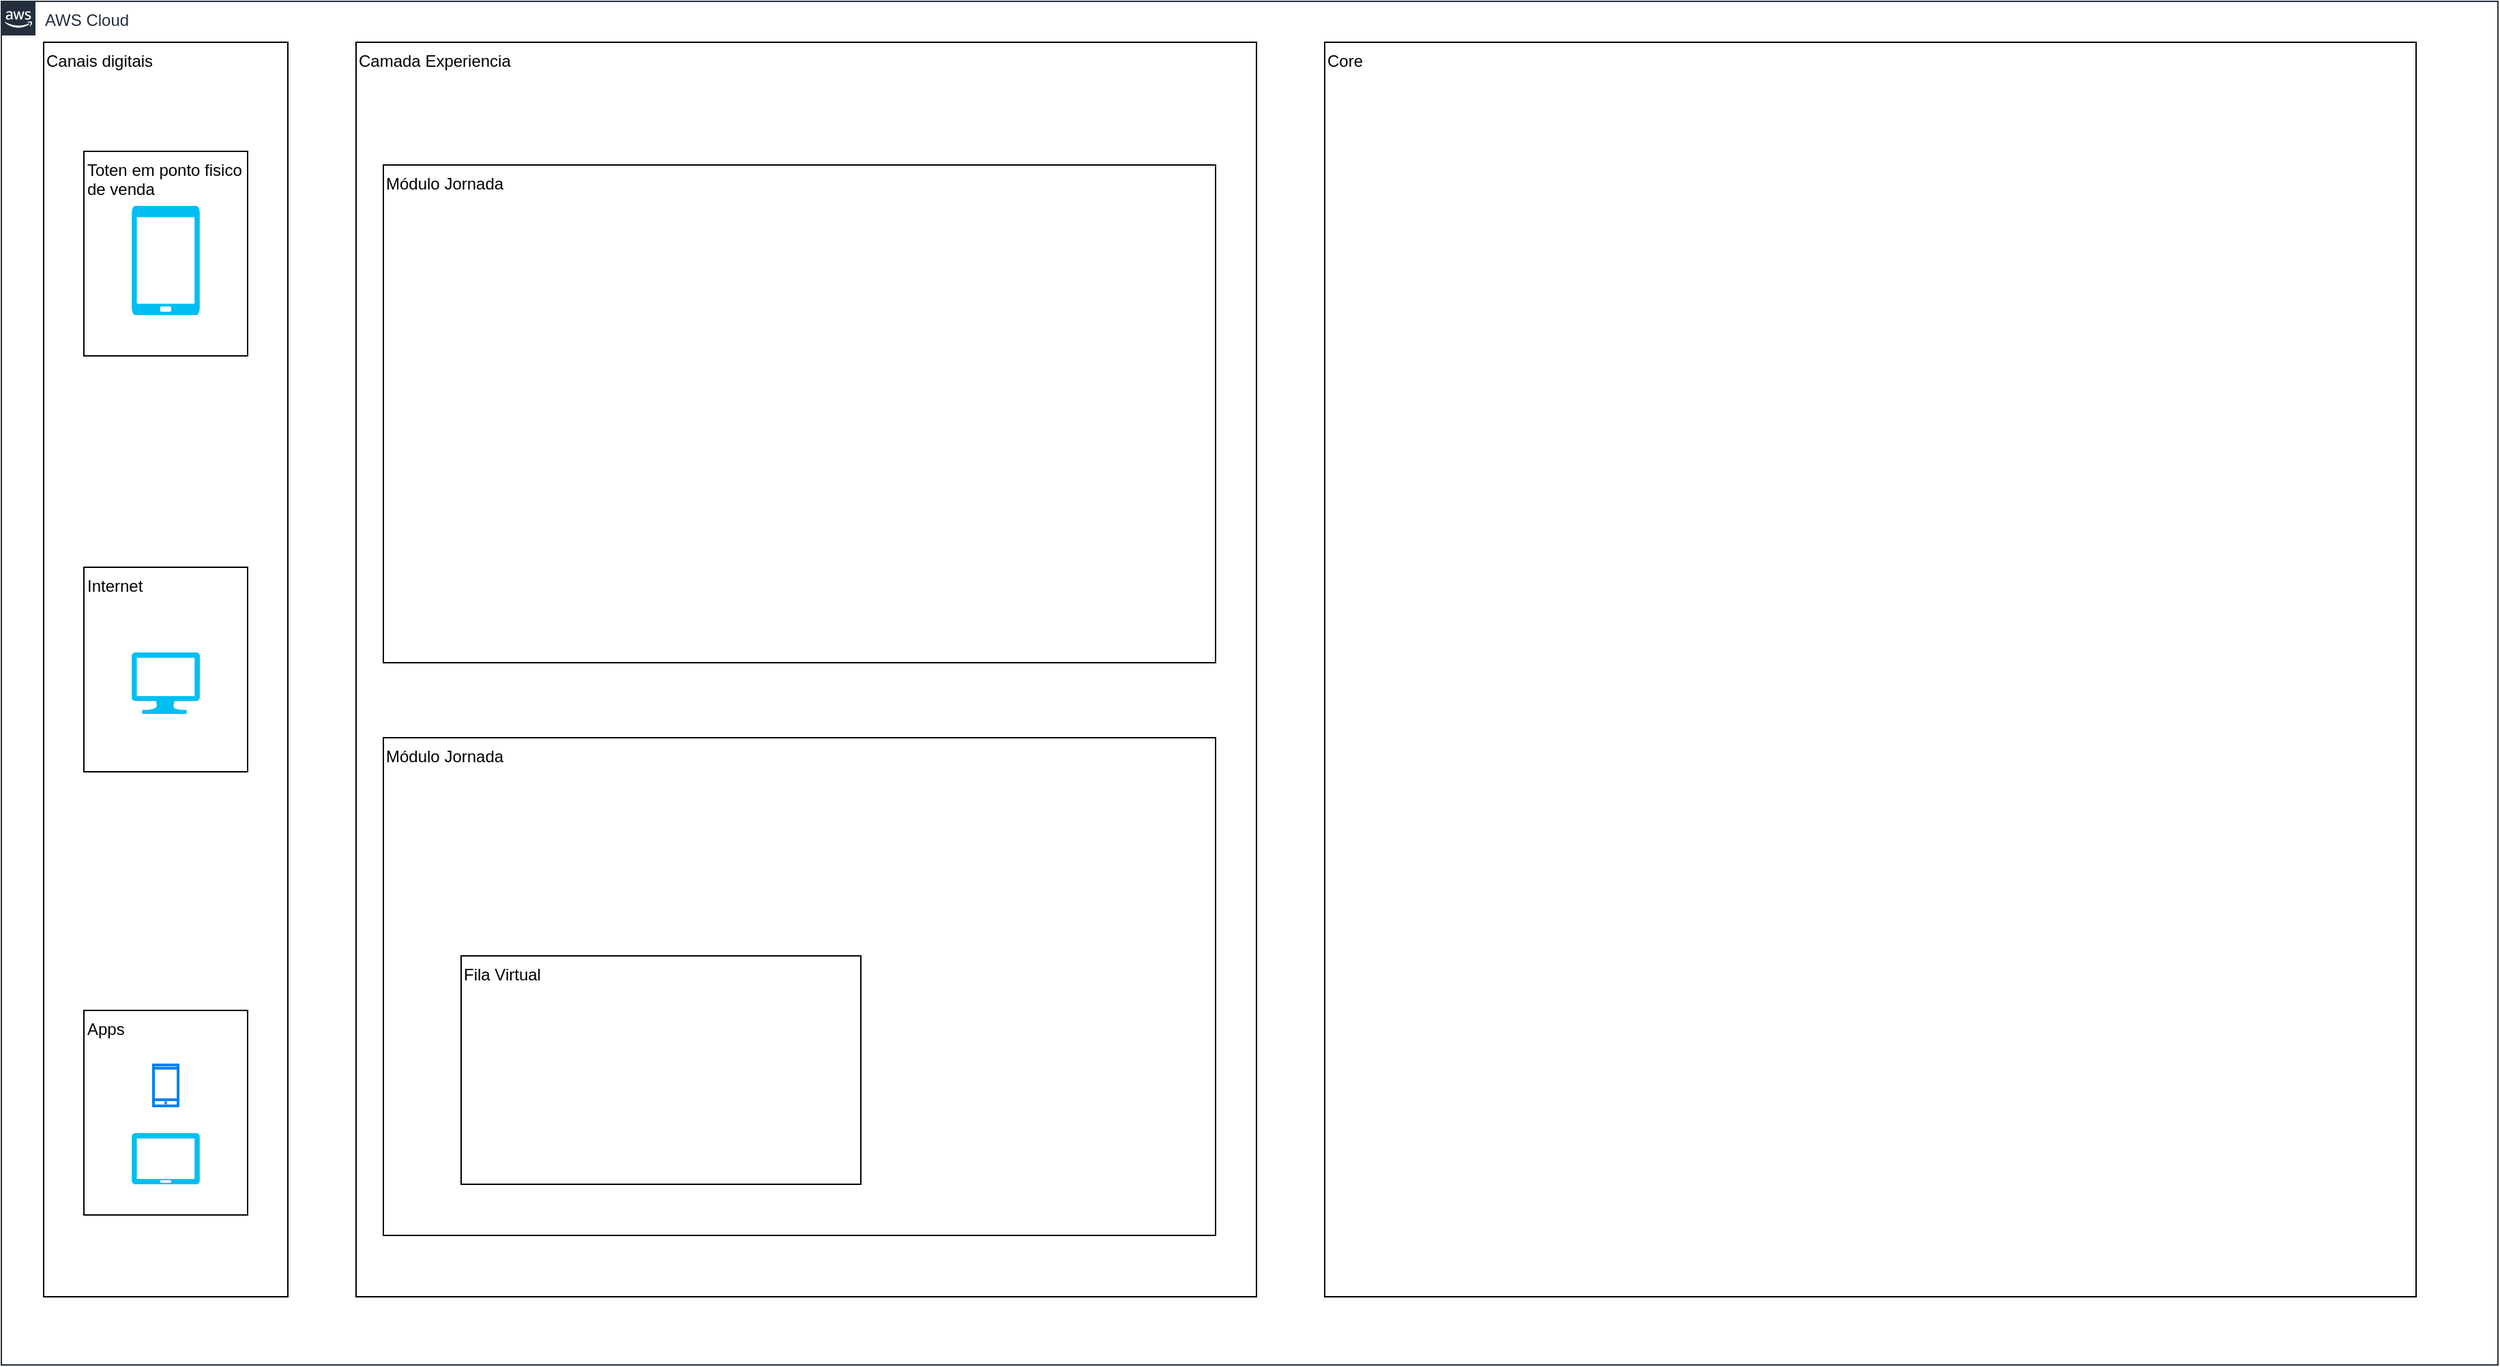 <mxfile version="27.1.5">
  <diagram name="Página-1" id="yK-fyhg9txjnkvZaFi05">
    <mxGraphModel dx="2037" dy="2230" grid="1" gridSize="10" guides="1" tooltips="1" connect="1" arrows="1" fold="1" page="1" pageScale="1" pageWidth="827" pageHeight="1169" math="0" shadow="0">
      <root>
        <mxCell id="0" />
        <mxCell id="1" parent="0" />
        <mxCell id="PF3PdxFtY2Zi-VgMt9Vq-1" value="AWS Cloud" style="points=[[0,0],[0.25,0],[0.5,0],[0.75,0],[1,0],[1,0.25],[1,0.5],[1,0.75],[1,1],[0.75,1],[0.5,1],[0.25,1],[0,1],[0,0.75],[0,0.5],[0,0.25]];outlineConnect=0;gradientColor=none;html=1;whiteSpace=wrap;fontSize=12;fontStyle=0;container=1;pointerEvents=0;collapsible=0;recursiveResize=0;shape=mxgraph.aws4.group;grIcon=mxgraph.aws4.group_aws_cloud_alt;strokeColor=#232F3E;fillColor=none;verticalAlign=top;align=left;spacingLeft=30;fontColor=#232F3E;dashed=0;" vertex="1" parent="1">
          <mxGeometry x="110" y="-860" width="1830" height="1000" as="geometry" />
        </mxCell>
        <mxCell id="PF3PdxFtY2Zi-VgMt9Vq-11" value="" style="rounded=0;whiteSpace=wrap;html=1;" vertex="1" parent="PF3PdxFtY2Zi-VgMt9Vq-1">
          <mxGeometry x="60.5" y="90" width="120" height="180" as="geometry" />
        </mxCell>
        <mxCell id="PF3PdxFtY2Zi-VgMt9Vq-6" value="Core&lt;div&gt;&lt;/div&gt;" style="rounded=0;whiteSpace=wrap;html=1;align=left;verticalAlign=top;" vertex="1" parent="PF3PdxFtY2Zi-VgMt9Vq-1">
          <mxGeometry x="970" y="30" width="800" height="920" as="geometry" />
        </mxCell>
        <mxCell id="PF3PdxFtY2Zi-VgMt9Vq-4" value="Canais digitais&lt;div&gt;&lt;/div&gt;" style="rounded=0;whiteSpace=wrap;html=1;align=left;verticalAlign=top;" vertex="1" parent="PF3PdxFtY2Zi-VgMt9Vq-1">
          <mxGeometry x="31" y="30" width="179" height="920" as="geometry" />
        </mxCell>
        <mxCell id="PF3PdxFtY2Zi-VgMt9Vq-5" value="Camada Experiencia&lt;div&gt;&lt;/div&gt;" style="rounded=0;whiteSpace=wrap;html=1;align=left;verticalAlign=top;" vertex="1" parent="PF3PdxFtY2Zi-VgMt9Vq-1">
          <mxGeometry x="260" y="30" width="660" height="920" as="geometry" />
        </mxCell>
        <mxCell id="PF3PdxFtY2Zi-VgMt9Vq-13" value="Internet" style="rounded=0;whiteSpace=wrap;html=1;align=left;verticalAlign=top;" vertex="1" parent="PF3PdxFtY2Zi-VgMt9Vq-1">
          <mxGeometry x="60.5" y="415" width="120" height="150" as="geometry" />
        </mxCell>
        <mxCell id="PF3PdxFtY2Zi-VgMt9Vq-7" value="" style="verticalLabelPosition=bottom;html=1;verticalAlign=top;align=center;strokeColor=none;fillColor=#00BEF2;shape=mxgraph.azure.computer;pointerEvents=1;" vertex="1" parent="PF3PdxFtY2Zi-VgMt9Vq-1">
          <mxGeometry x="95.5" y="477.5" width="50" height="45" as="geometry" />
        </mxCell>
        <mxCell id="PF3PdxFtY2Zi-VgMt9Vq-14" value="Apps" style="rounded=0;whiteSpace=wrap;html=1;align=left;verticalAlign=top;" vertex="1" parent="PF3PdxFtY2Zi-VgMt9Vq-1">
          <mxGeometry x="60.5" y="740" width="120" height="150" as="geometry" />
        </mxCell>
        <mxCell id="PF3PdxFtY2Zi-VgMt9Vq-8" value="" style="verticalLabelPosition=bottom;html=1;verticalAlign=top;align=center;strokeColor=none;fillColor=#00BEF2;shape=mxgraph.azure.tablet;pointerEvents=1;" vertex="1" parent="PF3PdxFtY2Zi-VgMt9Vq-1">
          <mxGeometry x="95.5" y="830" width="50" height="37.5" as="geometry" />
        </mxCell>
        <mxCell id="PF3PdxFtY2Zi-VgMt9Vq-9" value="" style="html=1;verticalLabelPosition=bottom;align=center;labelBackgroundColor=#ffffff;verticalAlign=top;strokeWidth=2;strokeColor=#0080F0;shadow=0;dashed=0;shape=mxgraph.ios7.icons.smartphone;" vertex="1" parent="PF3PdxFtY2Zi-VgMt9Vq-1">
          <mxGeometry x="111.5" y="780" width="18" height="30" as="geometry" />
        </mxCell>
        <mxCell id="PF3PdxFtY2Zi-VgMt9Vq-12" value="Toten em ponto fisico de venda" style="rounded=0;whiteSpace=wrap;html=1;align=left;verticalAlign=top;" vertex="1" parent="PF3PdxFtY2Zi-VgMt9Vq-1">
          <mxGeometry x="60.5" y="110" width="120" height="150" as="geometry" />
        </mxCell>
        <mxCell id="PF3PdxFtY2Zi-VgMt9Vq-10" value="" style="verticalLabelPosition=bottom;html=1;verticalAlign=top;align=center;strokeColor=none;fillColor=#00BEF2;shape=mxgraph.azure.tablet;pointerEvents=1;" vertex="1" parent="PF3PdxFtY2Zi-VgMt9Vq-1">
          <mxGeometry x="95.5" y="150" width="50" height="80" as="geometry" />
        </mxCell>
        <mxCell id="PF3PdxFtY2Zi-VgMt9Vq-15" value="Módulo Jornada" style="rounded=0;whiteSpace=wrap;html=1;verticalAlign=top;align=left;" vertex="1" parent="PF3PdxFtY2Zi-VgMt9Vq-1">
          <mxGeometry x="280" y="540" width="610" height="365" as="geometry" />
        </mxCell>
        <mxCell id="PF3PdxFtY2Zi-VgMt9Vq-16" value="Módulo Jornada" style="rounded=0;whiteSpace=wrap;html=1;verticalAlign=top;align=left;" vertex="1" parent="PF3PdxFtY2Zi-VgMt9Vq-1">
          <mxGeometry x="280" y="120" width="610" height="365" as="geometry" />
        </mxCell>
        <mxCell id="PF3PdxFtY2Zi-VgMt9Vq-17" value="Fila Virtual" style="rounded=0;whiteSpace=wrap;html=1;verticalAlign=top;align=left;" vertex="1" parent="PF3PdxFtY2Zi-VgMt9Vq-1">
          <mxGeometry x="337" y="700" width="293" height="167.5" as="geometry" />
        </mxCell>
      </root>
    </mxGraphModel>
  </diagram>
</mxfile>
